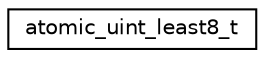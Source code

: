 digraph "Graphical Class Hierarchy"
{
 // LATEX_PDF_SIZE
  edge [fontname="Helvetica",fontsize="10",labelfontname="Helvetica",labelfontsize="10"];
  node [fontname="Helvetica",fontsize="10",shape=record];
  rankdir="LR";
  Node0 [label="atomic_uint_least8_t",height=0.2,width=0.4,color="black", fillcolor="white", style="filled",URL="$structatomic__uint__least8__t.html",tooltip="Type with the same alignment and size as atomic_uint_least8_t"];
}
